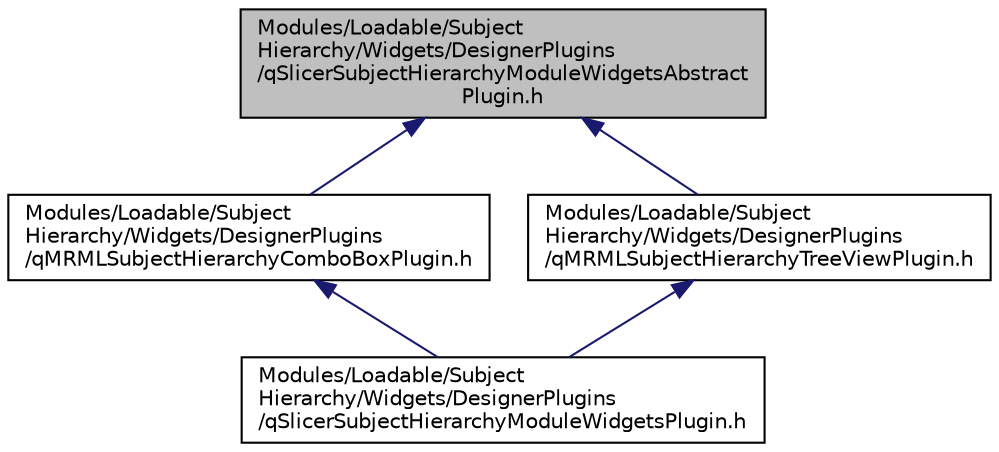 digraph "Modules/Loadable/SubjectHierarchy/Widgets/DesignerPlugins/qSlicerSubjectHierarchyModuleWidgetsAbstractPlugin.h"
{
  bgcolor="transparent";
  edge [fontname="Helvetica",fontsize="10",labelfontname="Helvetica",labelfontsize="10"];
  node [fontname="Helvetica",fontsize="10",shape=record];
  Node4 [label="Modules/Loadable/Subject\lHierarchy/Widgets/DesignerPlugins\l/qSlicerSubjectHierarchyModuleWidgetsAbstract\lPlugin.h",height=0.2,width=0.4,color="black", fillcolor="grey75", style="filled", fontcolor="black"];
  Node4 -> Node5 [dir="back",color="midnightblue",fontsize="10",style="solid",fontname="Helvetica"];
  Node5 [label="Modules/Loadable/Subject\lHierarchy/Widgets/DesignerPlugins\l/qMRMLSubjectHierarchyComboBoxPlugin.h",height=0.2,width=0.4,color="black",URL="$qMRMLSubjectHierarchyComboBoxPlugin_8h.html"];
  Node5 -> Node6 [dir="back",color="midnightblue",fontsize="10",style="solid",fontname="Helvetica"];
  Node6 [label="Modules/Loadable/Subject\lHierarchy/Widgets/DesignerPlugins\l/qSlicerSubjectHierarchyModuleWidgetsPlugin.h",height=0.2,width=0.4,color="black",URL="$qSlicerSubjectHierarchyModuleWidgetsPlugin_8h.html"];
  Node4 -> Node7 [dir="back",color="midnightblue",fontsize="10",style="solid",fontname="Helvetica"];
  Node7 [label="Modules/Loadable/Subject\lHierarchy/Widgets/DesignerPlugins\l/qMRMLSubjectHierarchyTreeViewPlugin.h",height=0.2,width=0.4,color="black",URL="$qMRMLSubjectHierarchyTreeViewPlugin_8h.html"];
  Node7 -> Node6 [dir="back",color="midnightblue",fontsize="10",style="solid",fontname="Helvetica"];
}
